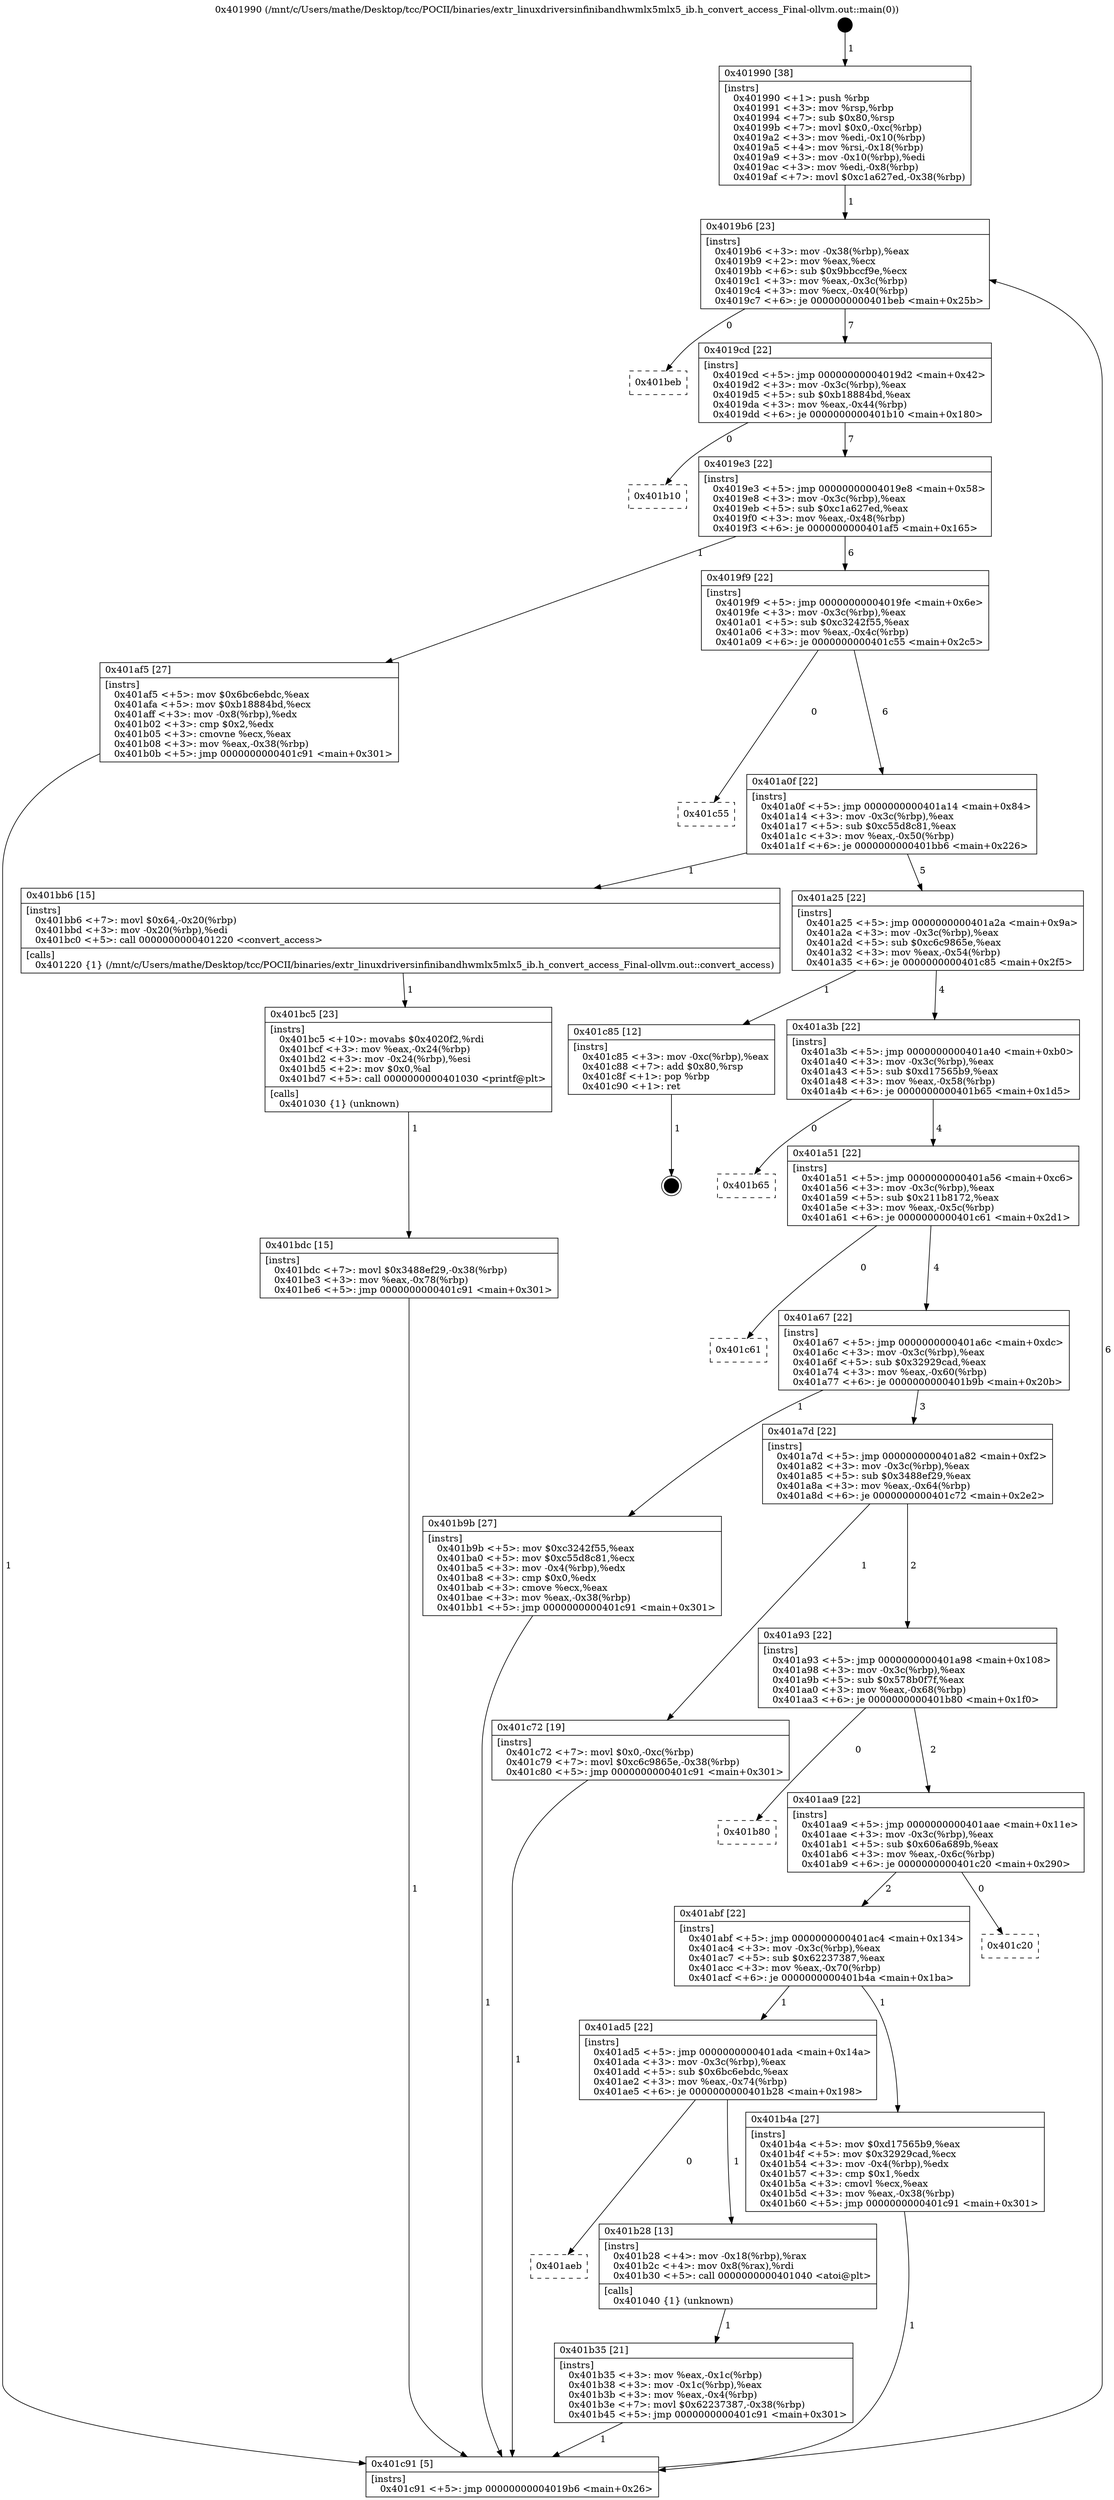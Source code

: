 digraph "0x401990" {
  label = "0x401990 (/mnt/c/Users/mathe/Desktop/tcc/POCII/binaries/extr_linuxdriversinfinibandhwmlx5mlx5_ib.h_convert_access_Final-ollvm.out::main(0))"
  labelloc = "t"
  node[shape=record]

  Entry [label="",width=0.3,height=0.3,shape=circle,fillcolor=black,style=filled]
  "0x4019b6" [label="{
     0x4019b6 [23]\l
     | [instrs]\l
     &nbsp;&nbsp;0x4019b6 \<+3\>: mov -0x38(%rbp),%eax\l
     &nbsp;&nbsp;0x4019b9 \<+2\>: mov %eax,%ecx\l
     &nbsp;&nbsp;0x4019bb \<+6\>: sub $0x9bbccf9e,%ecx\l
     &nbsp;&nbsp;0x4019c1 \<+3\>: mov %eax,-0x3c(%rbp)\l
     &nbsp;&nbsp;0x4019c4 \<+3\>: mov %ecx,-0x40(%rbp)\l
     &nbsp;&nbsp;0x4019c7 \<+6\>: je 0000000000401beb \<main+0x25b\>\l
  }"]
  "0x401beb" [label="{
     0x401beb\l
  }", style=dashed]
  "0x4019cd" [label="{
     0x4019cd [22]\l
     | [instrs]\l
     &nbsp;&nbsp;0x4019cd \<+5\>: jmp 00000000004019d2 \<main+0x42\>\l
     &nbsp;&nbsp;0x4019d2 \<+3\>: mov -0x3c(%rbp),%eax\l
     &nbsp;&nbsp;0x4019d5 \<+5\>: sub $0xb18884bd,%eax\l
     &nbsp;&nbsp;0x4019da \<+3\>: mov %eax,-0x44(%rbp)\l
     &nbsp;&nbsp;0x4019dd \<+6\>: je 0000000000401b10 \<main+0x180\>\l
  }"]
  Exit [label="",width=0.3,height=0.3,shape=circle,fillcolor=black,style=filled,peripheries=2]
  "0x401b10" [label="{
     0x401b10\l
  }", style=dashed]
  "0x4019e3" [label="{
     0x4019e3 [22]\l
     | [instrs]\l
     &nbsp;&nbsp;0x4019e3 \<+5\>: jmp 00000000004019e8 \<main+0x58\>\l
     &nbsp;&nbsp;0x4019e8 \<+3\>: mov -0x3c(%rbp),%eax\l
     &nbsp;&nbsp;0x4019eb \<+5\>: sub $0xc1a627ed,%eax\l
     &nbsp;&nbsp;0x4019f0 \<+3\>: mov %eax,-0x48(%rbp)\l
     &nbsp;&nbsp;0x4019f3 \<+6\>: je 0000000000401af5 \<main+0x165\>\l
  }"]
  "0x401bdc" [label="{
     0x401bdc [15]\l
     | [instrs]\l
     &nbsp;&nbsp;0x401bdc \<+7\>: movl $0x3488ef29,-0x38(%rbp)\l
     &nbsp;&nbsp;0x401be3 \<+3\>: mov %eax,-0x78(%rbp)\l
     &nbsp;&nbsp;0x401be6 \<+5\>: jmp 0000000000401c91 \<main+0x301\>\l
  }"]
  "0x401af5" [label="{
     0x401af5 [27]\l
     | [instrs]\l
     &nbsp;&nbsp;0x401af5 \<+5\>: mov $0x6bc6ebdc,%eax\l
     &nbsp;&nbsp;0x401afa \<+5\>: mov $0xb18884bd,%ecx\l
     &nbsp;&nbsp;0x401aff \<+3\>: mov -0x8(%rbp),%edx\l
     &nbsp;&nbsp;0x401b02 \<+3\>: cmp $0x2,%edx\l
     &nbsp;&nbsp;0x401b05 \<+3\>: cmovne %ecx,%eax\l
     &nbsp;&nbsp;0x401b08 \<+3\>: mov %eax,-0x38(%rbp)\l
     &nbsp;&nbsp;0x401b0b \<+5\>: jmp 0000000000401c91 \<main+0x301\>\l
  }"]
  "0x4019f9" [label="{
     0x4019f9 [22]\l
     | [instrs]\l
     &nbsp;&nbsp;0x4019f9 \<+5\>: jmp 00000000004019fe \<main+0x6e\>\l
     &nbsp;&nbsp;0x4019fe \<+3\>: mov -0x3c(%rbp),%eax\l
     &nbsp;&nbsp;0x401a01 \<+5\>: sub $0xc3242f55,%eax\l
     &nbsp;&nbsp;0x401a06 \<+3\>: mov %eax,-0x4c(%rbp)\l
     &nbsp;&nbsp;0x401a09 \<+6\>: je 0000000000401c55 \<main+0x2c5\>\l
  }"]
  "0x401c91" [label="{
     0x401c91 [5]\l
     | [instrs]\l
     &nbsp;&nbsp;0x401c91 \<+5\>: jmp 00000000004019b6 \<main+0x26\>\l
  }"]
  "0x401990" [label="{
     0x401990 [38]\l
     | [instrs]\l
     &nbsp;&nbsp;0x401990 \<+1\>: push %rbp\l
     &nbsp;&nbsp;0x401991 \<+3\>: mov %rsp,%rbp\l
     &nbsp;&nbsp;0x401994 \<+7\>: sub $0x80,%rsp\l
     &nbsp;&nbsp;0x40199b \<+7\>: movl $0x0,-0xc(%rbp)\l
     &nbsp;&nbsp;0x4019a2 \<+3\>: mov %edi,-0x10(%rbp)\l
     &nbsp;&nbsp;0x4019a5 \<+4\>: mov %rsi,-0x18(%rbp)\l
     &nbsp;&nbsp;0x4019a9 \<+3\>: mov -0x10(%rbp),%edi\l
     &nbsp;&nbsp;0x4019ac \<+3\>: mov %edi,-0x8(%rbp)\l
     &nbsp;&nbsp;0x4019af \<+7\>: movl $0xc1a627ed,-0x38(%rbp)\l
  }"]
  "0x401bc5" [label="{
     0x401bc5 [23]\l
     | [instrs]\l
     &nbsp;&nbsp;0x401bc5 \<+10\>: movabs $0x4020f2,%rdi\l
     &nbsp;&nbsp;0x401bcf \<+3\>: mov %eax,-0x24(%rbp)\l
     &nbsp;&nbsp;0x401bd2 \<+3\>: mov -0x24(%rbp),%esi\l
     &nbsp;&nbsp;0x401bd5 \<+2\>: mov $0x0,%al\l
     &nbsp;&nbsp;0x401bd7 \<+5\>: call 0000000000401030 \<printf@plt\>\l
     | [calls]\l
     &nbsp;&nbsp;0x401030 \{1\} (unknown)\l
  }"]
  "0x401c55" [label="{
     0x401c55\l
  }", style=dashed]
  "0x401a0f" [label="{
     0x401a0f [22]\l
     | [instrs]\l
     &nbsp;&nbsp;0x401a0f \<+5\>: jmp 0000000000401a14 \<main+0x84\>\l
     &nbsp;&nbsp;0x401a14 \<+3\>: mov -0x3c(%rbp),%eax\l
     &nbsp;&nbsp;0x401a17 \<+5\>: sub $0xc55d8c81,%eax\l
     &nbsp;&nbsp;0x401a1c \<+3\>: mov %eax,-0x50(%rbp)\l
     &nbsp;&nbsp;0x401a1f \<+6\>: je 0000000000401bb6 \<main+0x226\>\l
  }"]
  "0x401b35" [label="{
     0x401b35 [21]\l
     | [instrs]\l
     &nbsp;&nbsp;0x401b35 \<+3\>: mov %eax,-0x1c(%rbp)\l
     &nbsp;&nbsp;0x401b38 \<+3\>: mov -0x1c(%rbp),%eax\l
     &nbsp;&nbsp;0x401b3b \<+3\>: mov %eax,-0x4(%rbp)\l
     &nbsp;&nbsp;0x401b3e \<+7\>: movl $0x62237387,-0x38(%rbp)\l
     &nbsp;&nbsp;0x401b45 \<+5\>: jmp 0000000000401c91 \<main+0x301\>\l
  }"]
  "0x401bb6" [label="{
     0x401bb6 [15]\l
     | [instrs]\l
     &nbsp;&nbsp;0x401bb6 \<+7\>: movl $0x64,-0x20(%rbp)\l
     &nbsp;&nbsp;0x401bbd \<+3\>: mov -0x20(%rbp),%edi\l
     &nbsp;&nbsp;0x401bc0 \<+5\>: call 0000000000401220 \<convert_access\>\l
     | [calls]\l
     &nbsp;&nbsp;0x401220 \{1\} (/mnt/c/Users/mathe/Desktop/tcc/POCII/binaries/extr_linuxdriversinfinibandhwmlx5mlx5_ib.h_convert_access_Final-ollvm.out::convert_access)\l
  }"]
  "0x401a25" [label="{
     0x401a25 [22]\l
     | [instrs]\l
     &nbsp;&nbsp;0x401a25 \<+5\>: jmp 0000000000401a2a \<main+0x9a\>\l
     &nbsp;&nbsp;0x401a2a \<+3\>: mov -0x3c(%rbp),%eax\l
     &nbsp;&nbsp;0x401a2d \<+5\>: sub $0xc6c9865e,%eax\l
     &nbsp;&nbsp;0x401a32 \<+3\>: mov %eax,-0x54(%rbp)\l
     &nbsp;&nbsp;0x401a35 \<+6\>: je 0000000000401c85 \<main+0x2f5\>\l
  }"]
  "0x401aeb" [label="{
     0x401aeb\l
  }", style=dashed]
  "0x401c85" [label="{
     0x401c85 [12]\l
     | [instrs]\l
     &nbsp;&nbsp;0x401c85 \<+3\>: mov -0xc(%rbp),%eax\l
     &nbsp;&nbsp;0x401c88 \<+7\>: add $0x80,%rsp\l
     &nbsp;&nbsp;0x401c8f \<+1\>: pop %rbp\l
     &nbsp;&nbsp;0x401c90 \<+1\>: ret\l
  }"]
  "0x401a3b" [label="{
     0x401a3b [22]\l
     | [instrs]\l
     &nbsp;&nbsp;0x401a3b \<+5\>: jmp 0000000000401a40 \<main+0xb0\>\l
     &nbsp;&nbsp;0x401a40 \<+3\>: mov -0x3c(%rbp),%eax\l
     &nbsp;&nbsp;0x401a43 \<+5\>: sub $0xd17565b9,%eax\l
     &nbsp;&nbsp;0x401a48 \<+3\>: mov %eax,-0x58(%rbp)\l
     &nbsp;&nbsp;0x401a4b \<+6\>: je 0000000000401b65 \<main+0x1d5\>\l
  }"]
  "0x401b28" [label="{
     0x401b28 [13]\l
     | [instrs]\l
     &nbsp;&nbsp;0x401b28 \<+4\>: mov -0x18(%rbp),%rax\l
     &nbsp;&nbsp;0x401b2c \<+4\>: mov 0x8(%rax),%rdi\l
     &nbsp;&nbsp;0x401b30 \<+5\>: call 0000000000401040 \<atoi@plt\>\l
     | [calls]\l
     &nbsp;&nbsp;0x401040 \{1\} (unknown)\l
  }"]
  "0x401b65" [label="{
     0x401b65\l
  }", style=dashed]
  "0x401a51" [label="{
     0x401a51 [22]\l
     | [instrs]\l
     &nbsp;&nbsp;0x401a51 \<+5\>: jmp 0000000000401a56 \<main+0xc6\>\l
     &nbsp;&nbsp;0x401a56 \<+3\>: mov -0x3c(%rbp),%eax\l
     &nbsp;&nbsp;0x401a59 \<+5\>: sub $0x211b8172,%eax\l
     &nbsp;&nbsp;0x401a5e \<+3\>: mov %eax,-0x5c(%rbp)\l
     &nbsp;&nbsp;0x401a61 \<+6\>: je 0000000000401c61 \<main+0x2d1\>\l
  }"]
  "0x401ad5" [label="{
     0x401ad5 [22]\l
     | [instrs]\l
     &nbsp;&nbsp;0x401ad5 \<+5\>: jmp 0000000000401ada \<main+0x14a\>\l
     &nbsp;&nbsp;0x401ada \<+3\>: mov -0x3c(%rbp),%eax\l
     &nbsp;&nbsp;0x401add \<+5\>: sub $0x6bc6ebdc,%eax\l
     &nbsp;&nbsp;0x401ae2 \<+3\>: mov %eax,-0x74(%rbp)\l
     &nbsp;&nbsp;0x401ae5 \<+6\>: je 0000000000401b28 \<main+0x198\>\l
  }"]
  "0x401c61" [label="{
     0x401c61\l
  }", style=dashed]
  "0x401a67" [label="{
     0x401a67 [22]\l
     | [instrs]\l
     &nbsp;&nbsp;0x401a67 \<+5\>: jmp 0000000000401a6c \<main+0xdc\>\l
     &nbsp;&nbsp;0x401a6c \<+3\>: mov -0x3c(%rbp),%eax\l
     &nbsp;&nbsp;0x401a6f \<+5\>: sub $0x32929cad,%eax\l
     &nbsp;&nbsp;0x401a74 \<+3\>: mov %eax,-0x60(%rbp)\l
     &nbsp;&nbsp;0x401a77 \<+6\>: je 0000000000401b9b \<main+0x20b\>\l
  }"]
  "0x401b4a" [label="{
     0x401b4a [27]\l
     | [instrs]\l
     &nbsp;&nbsp;0x401b4a \<+5\>: mov $0xd17565b9,%eax\l
     &nbsp;&nbsp;0x401b4f \<+5\>: mov $0x32929cad,%ecx\l
     &nbsp;&nbsp;0x401b54 \<+3\>: mov -0x4(%rbp),%edx\l
     &nbsp;&nbsp;0x401b57 \<+3\>: cmp $0x1,%edx\l
     &nbsp;&nbsp;0x401b5a \<+3\>: cmovl %ecx,%eax\l
     &nbsp;&nbsp;0x401b5d \<+3\>: mov %eax,-0x38(%rbp)\l
     &nbsp;&nbsp;0x401b60 \<+5\>: jmp 0000000000401c91 \<main+0x301\>\l
  }"]
  "0x401b9b" [label="{
     0x401b9b [27]\l
     | [instrs]\l
     &nbsp;&nbsp;0x401b9b \<+5\>: mov $0xc3242f55,%eax\l
     &nbsp;&nbsp;0x401ba0 \<+5\>: mov $0xc55d8c81,%ecx\l
     &nbsp;&nbsp;0x401ba5 \<+3\>: mov -0x4(%rbp),%edx\l
     &nbsp;&nbsp;0x401ba8 \<+3\>: cmp $0x0,%edx\l
     &nbsp;&nbsp;0x401bab \<+3\>: cmove %ecx,%eax\l
     &nbsp;&nbsp;0x401bae \<+3\>: mov %eax,-0x38(%rbp)\l
     &nbsp;&nbsp;0x401bb1 \<+5\>: jmp 0000000000401c91 \<main+0x301\>\l
  }"]
  "0x401a7d" [label="{
     0x401a7d [22]\l
     | [instrs]\l
     &nbsp;&nbsp;0x401a7d \<+5\>: jmp 0000000000401a82 \<main+0xf2\>\l
     &nbsp;&nbsp;0x401a82 \<+3\>: mov -0x3c(%rbp),%eax\l
     &nbsp;&nbsp;0x401a85 \<+5\>: sub $0x3488ef29,%eax\l
     &nbsp;&nbsp;0x401a8a \<+3\>: mov %eax,-0x64(%rbp)\l
     &nbsp;&nbsp;0x401a8d \<+6\>: je 0000000000401c72 \<main+0x2e2\>\l
  }"]
  "0x401abf" [label="{
     0x401abf [22]\l
     | [instrs]\l
     &nbsp;&nbsp;0x401abf \<+5\>: jmp 0000000000401ac4 \<main+0x134\>\l
     &nbsp;&nbsp;0x401ac4 \<+3\>: mov -0x3c(%rbp),%eax\l
     &nbsp;&nbsp;0x401ac7 \<+5\>: sub $0x62237387,%eax\l
     &nbsp;&nbsp;0x401acc \<+3\>: mov %eax,-0x70(%rbp)\l
     &nbsp;&nbsp;0x401acf \<+6\>: je 0000000000401b4a \<main+0x1ba\>\l
  }"]
  "0x401c72" [label="{
     0x401c72 [19]\l
     | [instrs]\l
     &nbsp;&nbsp;0x401c72 \<+7\>: movl $0x0,-0xc(%rbp)\l
     &nbsp;&nbsp;0x401c79 \<+7\>: movl $0xc6c9865e,-0x38(%rbp)\l
     &nbsp;&nbsp;0x401c80 \<+5\>: jmp 0000000000401c91 \<main+0x301\>\l
  }"]
  "0x401a93" [label="{
     0x401a93 [22]\l
     | [instrs]\l
     &nbsp;&nbsp;0x401a93 \<+5\>: jmp 0000000000401a98 \<main+0x108\>\l
     &nbsp;&nbsp;0x401a98 \<+3\>: mov -0x3c(%rbp),%eax\l
     &nbsp;&nbsp;0x401a9b \<+5\>: sub $0x578b0f7f,%eax\l
     &nbsp;&nbsp;0x401aa0 \<+3\>: mov %eax,-0x68(%rbp)\l
     &nbsp;&nbsp;0x401aa3 \<+6\>: je 0000000000401b80 \<main+0x1f0\>\l
  }"]
  "0x401c20" [label="{
     0x401c20\l
  }", style=dashed]
  "0x401b80" [label="{
     0x401b80\l
  }", style=dashed]
  "0x401aa9" [label="{
     0x401aa9 [22]\l
     | [instrs]\l
     &nbsp;&nbsp;0x401aa9 \<+5\>: jmp 0000000000401aae \<main+0x11e\>\l
     &nbsp;&nbsp;0x401aae \<+3\>: mov -0x3c(%rbp),%eax\l
     &nbsp;&nbsp;0x401ab1 \<+5\>: sub $0x606a689b,%eax\l
     &nbsp;&nbsp;0x401ab6 \<+3\>: mov %eax,-0x6c(%rbp)\l
     &nbsp;&nbsp;0x401ab9 \<+6\>: je 0000000000401c20 \<main+0x290\>\l
  }"]
  Entry -> "0x401990" [label=" 1"]
  "0x4019b6" -> "0x401beb" [label=" 0"]
  "0x4019b6" -> "0x4019cd" [label=" 7"]
  "0x401c85" -> Exit [label=" 1"]
  "0x4019cd" -> "0x401b10" [label=" 0"]
  "0x4019cd" -> "0x4019e3" [label=" 7"]
  "0x401c72" -> "0x401c91" [label=" 1"]
  "0x4019e3" -> "0x401af5" [label=" 1"]
  "0x4019e3" -> "0x4019f9" [label=" 6"]
  "0x401af5" -> "0x401c91" [label=" 1"]
  "0x401990" -> "0x4019b6" [label=" 1"]
  "0x401c91" -> "0x4019b6" [label=" 6"]
  "0x401bdc" -> "0x401c91" [label=" 1"]
  "0x4019f9" -> "0x401c55" [label=" 0"]
  "0x4019f9" -> "0x401a0f" [label=" 6"]
  "0x401bc5" -> "0x401bdc" [label=" 1"]
  "0x401a0f" -> "0x401bb6" [label=" 1"]
  "0x401a0f" -> "0x401a25" [label=" 5"]
  "0x401bb6" -> "0x401bc5" [label=" 1"]
  "0x401a25" -> "0x401c85" [label=" 1"]
  "0x401a25" -> "0x401a3b" [label=" 4"]
  "0x401b9b" -> "0x401c91" [label=" 1"]
  "0x401a3b" -> "0x401b65" [label=" 0"]
  "0x401a3b" -> "0x401a51" [label=" 4"]
  "0x401b4a" -> "0x401c91" [label=" 1"]
  "0x401a51" -> "0x401c61" [label=" 0"]
  "0x401a51" -> "0x401a67" [label=" 4"]
  "0x401b28" -> "0x401b35" [label=" 1"]
  "0x401a67" -> "0x401b9b" [label=" 1"]
  "0x401a67" -> "0x401a7d" [label=" 3"]
  "0x401ad5" -> "0x401aeb" [label=" 0"]
  "0x401a7d" -> "0x401c72" [label=" 1"]
  "0x401a7d" -> "0x401a93" [label=" 2"]
  "0x401b35" -> "0x401c91" [label=" 1"]
  "0x401a93" -> "0x401b80" [label=" 0"]
  "0x401a93" -> "0x401aa9" [label=" 2"]
  "0x401abf" -> "0x401ad5" [label=" 1"]
  "0x401aa9" -> "0x401c20" [label=" 0"]
  "0x401aa9" -> "0x401abf" [label=" 2"]
  "0x401ad5" -> "0x401b28" [label=" 1"]
  "0x401abf" -> "0x401b4a" [label=" 1"]
}
